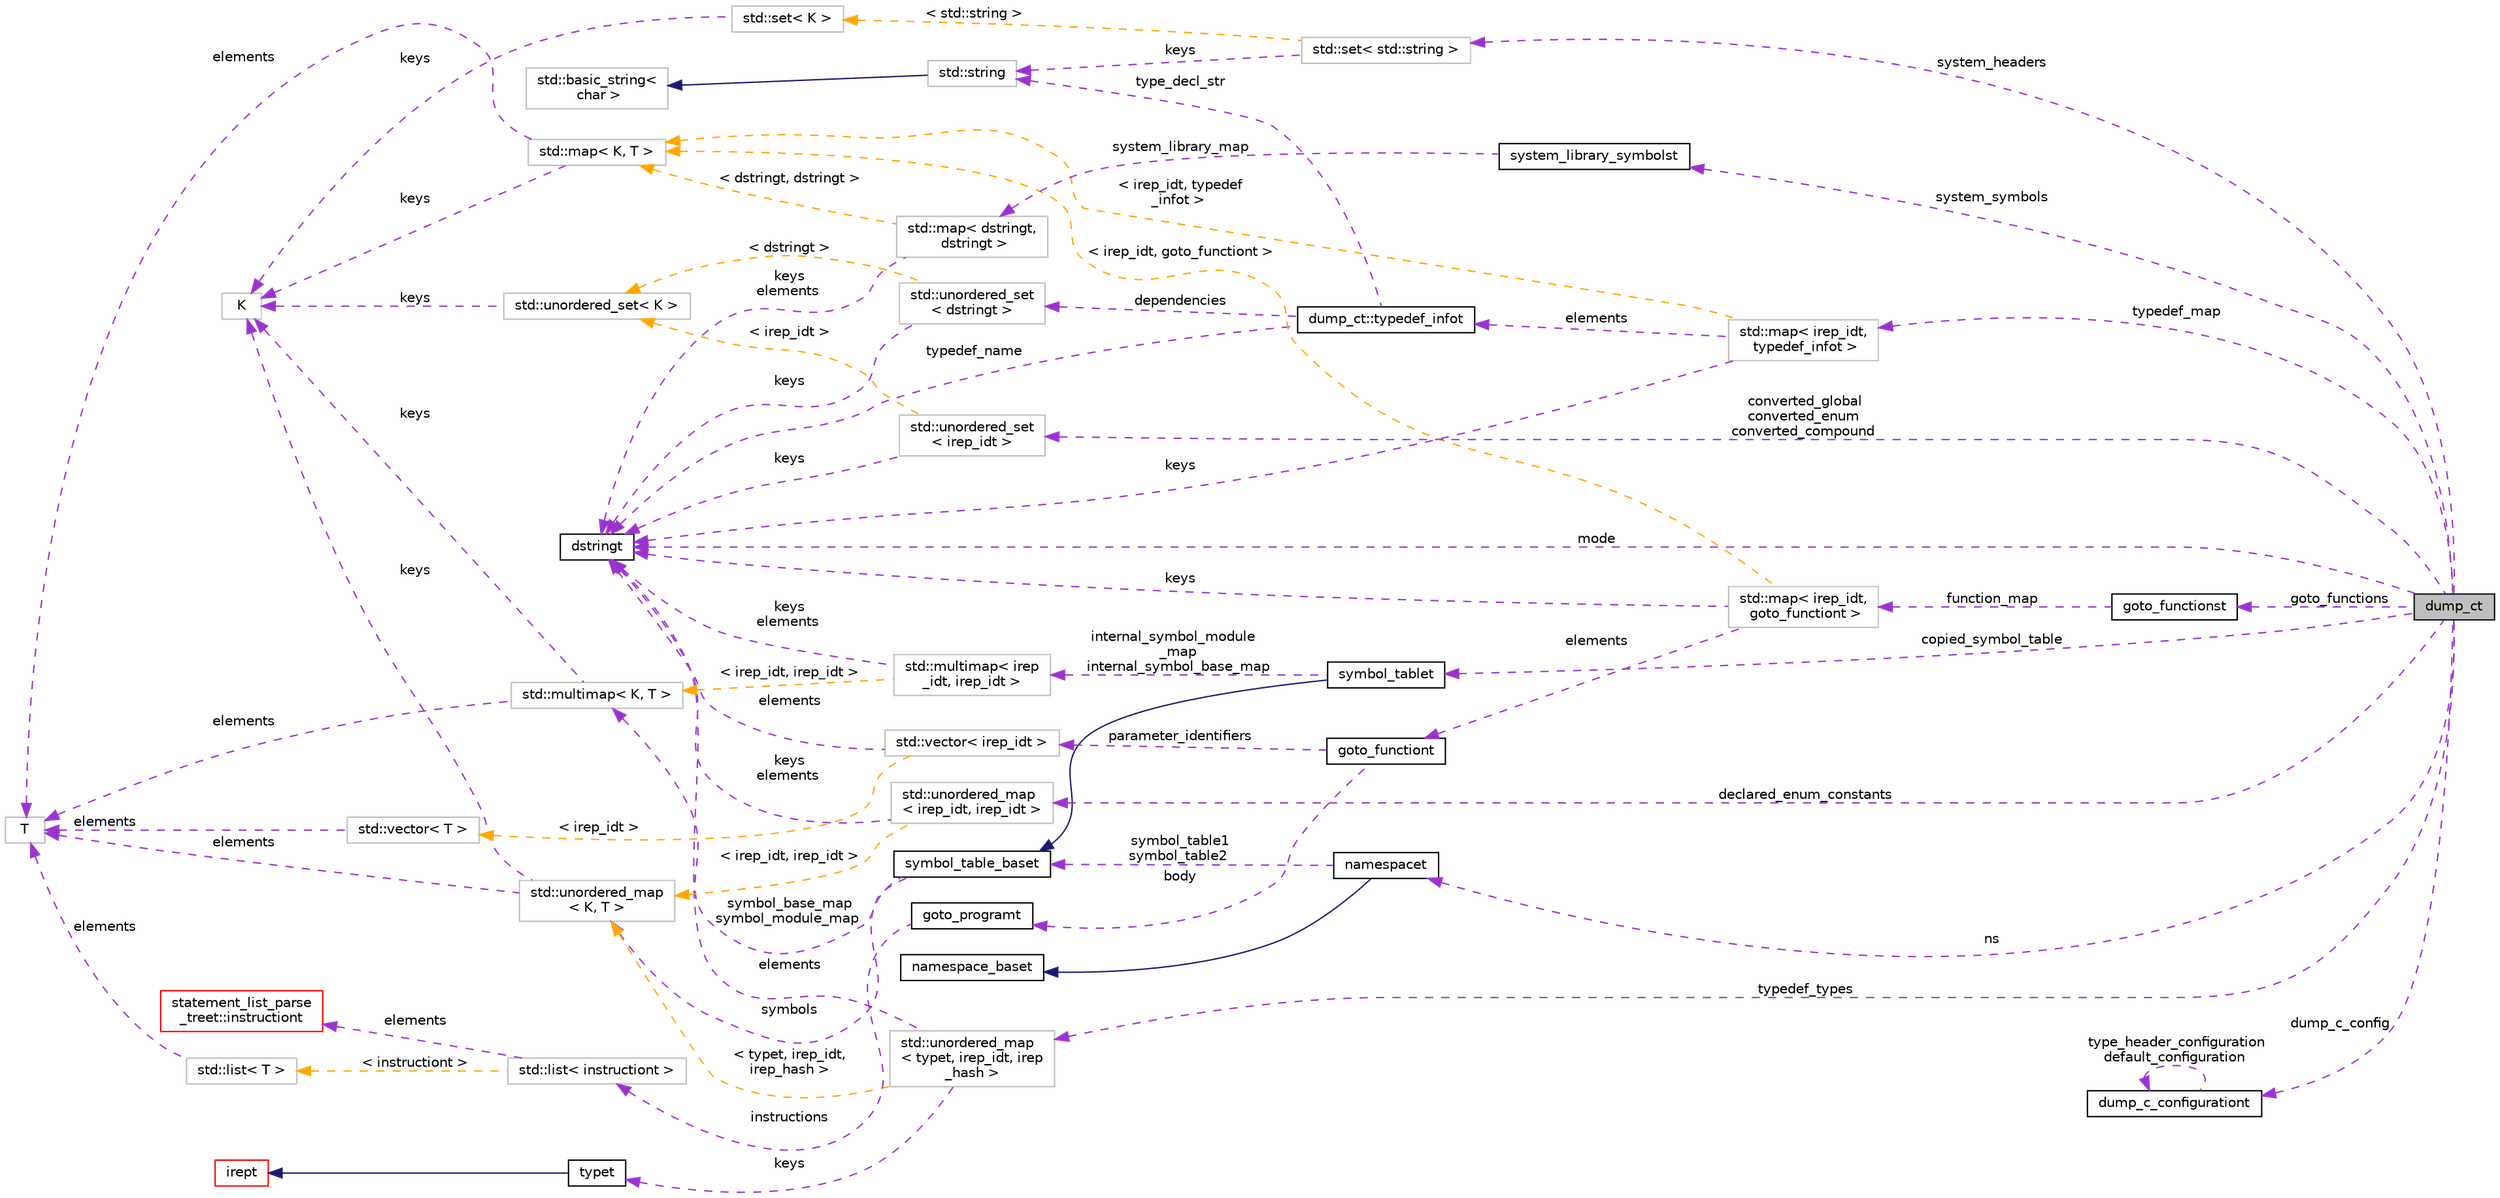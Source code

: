 digraph "dump_ct"
{
 // LATEX_PDF_SIZE
  bgcolor="transparent";
  edge [fontname="Helvetica",fontsize="10",labelfontname="Helvetica",labelfontsize="10"];
  node [fontname="Helvetica",fontsize="10",shape=record];
  rankdir="LR";
  Node1 [label="dump_ct",height=0.2,width=0.4,color="black", fillcolor="grey75", style="filled", fontcolor="black",tooltip=" "];
  Node2 -> Node1 [dir="back",color="darkorchid3",fontsize="10",style="dashed",label=" typedef_map" ,fontname="Helvetica"];
  Node2 [label="std::map\< irep_idt,\l typedef_infot \>",height=0.2,width=0.4,color="grey75",tooltip=" "];
  Node3 -> Node2 [dir="back",color="darkorchid3",fontsize="10",style="dashed",label=" keys" ,fontname="Helvetica"];
  Node3 [label="dstringt",height=0.2,width=0.4,color="black",URL="$classdstringt.html",tooltip="dstringt has one field, an unsigned integer no which is an index into a static table of strings."];
  Node4 -> Node2 [dir="back",color="darkorchid3",fontsize="10",style="dashed",label=" elements" ,fontname="Helvetica"];
  Node4 [label="dump_ct::typedef_infot",height=0.2,width=0.4,color="black",URL="$structdump__ct_1_1typedef__infot.html",tooltip=" "];
  Node5 -> Node4 [dir="back",color="darkorchid3",fontsize="10",style="dashed",label=" dependencies" ,fontname="Helvetica"];
  Node5 [label="std::unordered_set\l\< dstringt \>",height=0.2,width=0.4,color="grey75",tooltip=" "];
  Node3 -> Node5 [dir="back",color="darkorchid3",fontsize="10",style="dashed",label=" keys" ,fontname="Helvetica"];
  Node6 -> Node5 [dir="back",color="orange",fontsize="10",style="dashed",label=" \< dstringt \>" ,fontname="Helvetica"];
  Node6 [label="std::unordered_set\< K \>",height=0.2,width=0.4,color="grey75",tooltip="STL class."];
  Node7 -> Node6 [dir="back",color="darkorchid3",fontsize="10",style="dashed",label=" keys" ,fontname="Helvetica"];
  Node7 [label="K",height=0.2,width=0.4,color="grey75",tooltip=" "];
  Node3 -> Node4 [dir="back",color="darkorchid3",fontsize="10",style="dashed",label=" typedef_name" ,fontname="Helvetica"];
  Node8 -> Node4 [dir="back",color="darkorchid3",fontsize="10",style="dashed",label=" type_decl_str" ,fontname="Helvetica"];
  Node8 [label="std::string",height=0.2,width=0.4,color="grey75",tooltip="STL class."];
  Node9 -> Node8 [dir="back",color="midnightblue",fontsize="10",style="solid",fontname="Helvetica"];
  Node9 [label="std::basic_string\<\l char \>",height=0.2,width=0.4,color="grey75",tooltip="STL class."];
  Node10 -> Node2 [dir="back",color="orange",fontsize="10",style="dashed",label=" \< irep_idt, typedef\l_infot \>" ,fontname="Helvetica"];
  Node10 [label="std::map\< K, T \>",height=0.2,width=0.4,color="grey75",tooltip="STL class."];
  Node7 -> Node10 [dir="back",color="darkorchid3",fontsize="10",style="dashed",label=" keys" ,fontname="Helvetica"];
  Node11 -> Node10 [dir="back",color="darkorchid3",fontsize="10",style="dashed",label=" elements" ,fontname="Helvetica"];
  Node11 [label="T",height=0.2,width=0.4,color="grey75",tooltip=" "];
  Node12 -> Node1 [dir="back",color="darkorchid3",fontsize="10",style="dashed",label=" copied_symbol_table" ,fontname="Helvetica"];
  Node12 [label="symbol_tablet",height=0.2,width=0.4,color="black",URL="$classsymbol__tablet.html",tooltip="The symbol table."];
  Node13 -> Node12 [dir="back",color="midnightblue",fontsize="10",style="solid",fontname="Helvetica"];
  Node13 [label="symbol_table_baset",height=0.2,width=0.4,color="black",URL="$classsymbol__table__baset.html",tooltip="The symbol table base class interface."];
  Node14 -> Node13 [dir="back",color="darkorchid3",fontsize="10",style="dashed",label=" symbol_base_map\nsymbol_module_map" ,fontname="Helvetica"];
  Node14 [label="std::multimap\< K, T \>",height=0.2,width=0.4,color="grey75",tooltip="STL class."];
  Node7 -> Node14 [dir="back",color="darkorchid3",fontsize="10",style="dashed",label=" keys" ,fontname="Helvetica"];
  Node11 -> Node14 [dir="back",color="darkorchid3",fontsize="10",style="dashed",label=" elements" ,fontname="Helvetica"];
  Node15 -> Node13 [dir="back",color="darkorchid3",fontsize="10",style="dashed",label=" symbols" ,fontname="Helvetica"];
  Node15 [label="std::unordered_map\l\< K, T \>",height=0.2,width=0.4,color="grey75",tooltip="STL class."];
  Node7 -> Node15 [dir="back",color="darkorchid3",fontsize="10",style="dashed",label=" keys" ,fontname="Helvetica"];
  Node11 -> Node15 [dir="back",color="darkorchid3",fontsize="10",style="dashed",label=" elements" ,fontname="Helvetica"];
  Node16 -> Node12 [dir="back",color="darkorchid3",fontsize="10",style="dashed",label=" internal_symbol_module\l_map\ninternal_symbol_base_map" ,fontname="Helvetica"];
  Node16 [label="std::multimap\< irep\l_idt, irep_idt \>",height=0.2,width=0.4,color="grey75",tooltip=" "];
  Node3 -> Node16 [dir="back",color="darkorchid3",fontsize="10",style="dashed",label=" keys\nelements" ,fontname="Helvetica"];
  Node14 -> Node16 [dir="back",color="orange",fontsize="10",style="dashed",label=" \< irep_idt, irep_idt \>" ,fontname="Helvetica"];
  Node17 -> Node1 [dir="back",color="darkorchid3",fontsize="10",style="dashed",label=" declared_enum_constants" ,fontname="Helvetica"];
  Node17 [label="std::unordered_map\l\< irep_idt, irep_idt \>",height=0.2,width=0.4,color="grey75",tooltip=" "];
  Node3 -> Node17 [dir="back",color="darkorchid3",fontsize="10",style="dashed",label=" keys\nelements" ,fontname="Helvetica"];
  Node15 -> Node17 [dir="back",color="orange",fontsize="10",style="dashed",label=" \< irep_idt, irep_idt \>" ,fontname="Helvetica"];
  Node18 -> Node1 [dir="back",color="darkorchid3",fontsize="10",style="dashed",label=" system_symbols" ,fontname="Helvetica"];
  Node18 [label="system_library_symbolst",height=0.2,width=0.4,color="black",URL="$classsystem__library__symbolst.html",tooltip=" "];
  Node19 -> Node18 [dir="back",color="darkorchid3",fontsize="10",style="dashed",label=" system_library_map" ,fontname="Helvetica"];
  Node19 [label="std::map\< dstringt,\l dstringt \>",height=0.2,width=0.4,color="grey75",tooltip=" "];
  Node3 -> Node19 [dir="back",color="darkorchid3",fontsize="10",style="dashed",label=" keys\nelements" ,fontname="Helvetica"];
  Node10 -> Node19 [dir="back",color="orange",fontsize="10",style="dashed",label=" \< dstringt, dstringt \>" ,fontname="Helvetica"];
  Node20 -> Node1 [dir="back",color="darkorchid3",fontsize="10",style="dashed",label=" ns" ,fontname="Helvetica"];
  Node20 [label="namespacet",height=0.2,width=0.4,color="black",URL="$classnamespacet.html",tooltip="A namespacet is essentially one or two symbol tables bound together, to allow for symbol lookups in t..."];
  Node21 -> Node20 [dir="back",color="midnightblue",fontsize="10",style="solid",fontname="Helvetica"];
  Node21 [label="namespace_baset",height=0.2,width=0.4,color="black",URL="$classnamespace__baset.html",tooltip="Basic interface for a namespace."];
  Node13 -> Node20 [dir="back",color="darkorchid3",fontsize="10",style="dashed",label=" symbol_table1\nsymbol_table2" ,fontname="Helvetica"];
  Node22 -> Node1 [dir="back",color="darkorchid3",fontsize="10",style="dashed",label=" system_headers" ,fontname="Helvetica"];
  Node22 [label="std::set\< std::string \>",height=0.2,width=0.4,color="grey75",tooltip=" "];
  Node8 -> Node22 [dir="back",color="darkorchid3",fontsize="10",style="dashed",label=" keys" ,fontname="Helvetica"];
  Node23 -> Node22 [dir="back",color="orange",fontsize="10",style="dashed",label=" \< std::string \>" ,fontname="Helvetica"];
  Node23 [label="std::set\< K \>",height=0.2,width=0.4,color="grey75",tooltip="STL class."];
  Node7 -> Node23 [dir="back",color="darkorchid3",fontsize="10",style="dashed",label=" keys" ,fontname="Helvetica"];
  Node24 -> Node1 [dir="back",color="darkorchid3",fontsize="10",style="dashed",label=" converted_global\nconverted_enum\nconverted_compound" ,fontname="Helvetica"];
  Node24 [label="std::unordered_set\l\< irep_idt \>",height=0.2,width=0.4,color="grey75",tooltip=" "];
  Node3 -> Node24 [dir="back",color="darkorchid3",fontsize="10",style="dashed",label=" keys" ,fontname="Helvetica"];
  Node6 -> Node24 [dir="back",color="orange",fontsize="10",style="dashed",label=" \< irep_idt \>" ,fontname="Helvetica"];
  Node3 -> Node1 [dir="back",color="darkorchid3",fontsize="10",style="dashed",label=" mode" ,fontname="Helvetica"];
  Node25 -> Node1 [dir="back",color="darkorchid3",fontsize="10",style="dashed",label=" goto_functions" ,fontname="Helvetica"];
  Node25 [label="goto_functionst",height=0.2,width=0.4,color="black",URL="$classgoto__functionst.html",tooltip="A collection of goto functions."];
  Node26 -> Node25 [dir="back",color="darkorchid3",fontsize="10",style="dashed",label=" function_map" ,fontname="Helvetica"];
  Node26 [label="std::map\< irep_idt,\l goto_functiont \>",height=0.2,width=0.4,color="grey75",tooltip=" "];
  Node27 -> Node26 [dir="back",color="darkorchid3",fontsize="10",style="dashed",label=" elements" ,fontname="Helvetica"];
  Node27 [label="goto_functiont",height=0.2,width=0.4,color="black",URL="$classgoto__functiont.html",tooltip="A goto function, consisting of function body (see body) and parameter identifiers (see parameter_iden..."];
  Node28 -> Node27 [dir="back",color="darkorchid3",fontsize="10",style="dashed",label=" parameter_identifiers" ,fontname="Helvetica"];
  Node28 [label="std::vector\< irep_idt \>",height=0.2,width=0.4,color="grey75",tooltip=" "];
  Node3 -> Node28 [dir="back",color="darkorchid3",fontsize="10",style="dashed",label=" elements" ,fontname="Helvetica"];
  Node29 -> Node28 [dir="back",color="orange",fontsize="10",style="dashed",label=" \< irep_idt \>" ,fontname="Helvetica"];
  Node29 [label="std::vector\< T \>",height=0.2,width=0.4,color="grey75",tooltip="STL class."];
  Node11 -> Node29 [dir="back",color="darkorchid3",fontsize="10",style="dashed",label=" elements" ,fontname="Helvetica"];
  Node30 -> Node27 [dir="back",color="darkorchid3",fontsize="10",style="dashed",label=" body" ,fontname="Helvetica"];
  Node30 [label="goto_programt",height=0.2,width=0.4,color="black",URL="$classgoto__programt.html",tooltip="A generic container class for the GOTO intermediate representation of one function."];
  Node31 -> Node30 [dir="back",color="darkorchid3",fontsize="10",style="dashed",label=" instructions" ,fontname="Helvetica"];
  Node31 [label="std::list\< instructiont \>",height=0.2,width=0.4,color="grey75",tooltip=" "];
  Node32 -> Node31 [dir="back",color="darkorchid3",fontsize="10",style="dashed",label=" elements" ,fontname="Helvetica"];
  Node32 [label="statement_list_parse\l_treet::instructiont",height=0.2,width=0.4,color="red",URL="$structstatement__list__parse__treet_1_1instructiont.html",tooltip="Represents a regular Statement List instruction which consists out of one or more codet tokens."];
  Node42 -> Node31 [dir="back",color="orange",fontsize="10",style="dashed",label=" \< instructiont \>" ,fontname="Helvetica"];
  Node42 [label="std::list\< T \>",height=0.2,width=0.4,color="grey75",tooltip="STL class."];
  Node11 -> Node42 [dir="back",color="darkorchid3",fontsize="10",style="dashed",label=" elements" ,fontname="Helvetica"];
  Node3 -> Node26 [dir="back",color="darkorchid3",fontsize="10",style="dashed",label=" keys" ,fontname="Helvetica"];
  Node10 -> Node26 [dir="back",color="orange",fontsize="10",style="dashed",label=" \< irep_idt, goto_functiont \>" ,fontname="Helvetica"];
  Node43 -> Node1 [dir="back",color="darkorchid3",fontsize="10",style="dashed",label=" typedef_types" ,fontname="Helvetica"];
  Node43 [label="std::unordered_map\l\< typet, irep_idt, irep\l_hash \>",height=0.2,width=0.4,color="grey75",tooltip=" "];
  Node44 -> Node43 [dir="back",color="darkorchid3",fontsize="10",style="dashed",label=" keys" ,fontname="Helvetica"];
  Node44 [label="typet",height=0.2,width=0.4,color="black",URL="$classtypet.html",tooltip="The type of an expression, extends irept."];
  Node36 -> Node44 [dir="back",color="midnightblue",fontsize="10",style="solid",fontname="Helvetica"];
  Node36 [label="irept",height=0.2,width=0.4,color="red",URL="$classirept.html",tooltip="There are a large number of kinds of tree structured or tree-like data in CPROVER."];
  Node3 -> Node43 [dir="back",color="darkorchid3",fontsize="10",style="dashed",label=" elements" ,fontname="Helvetica"];
  Node15 -> Node43 [dir="back",color="orange",fontsize="10",style="dashed",label=" \< typet, irep_idt,\l irep_hash \>" ,fontname="Helvetica"];
  Node45 -> Node1 [dir="back",color="darkorchid3",fontsize="10",style="dashed",label=" dump_c_config" ,fontname="Helvetica"];
  Node45 [label="dump_c_configurationt",height=0.2,width=0.4,color="black",URL="$structdump__c__configurationt.html",tooltip="Used for configuring the behaviour of dump_c."];
  Node45 -> Node45 [dir="back",color="darkorchid3",fontsize="10",style="dashed",label=" type_header_configuration\ndefault_configuration" ,fontname="Helvetica"];
}
